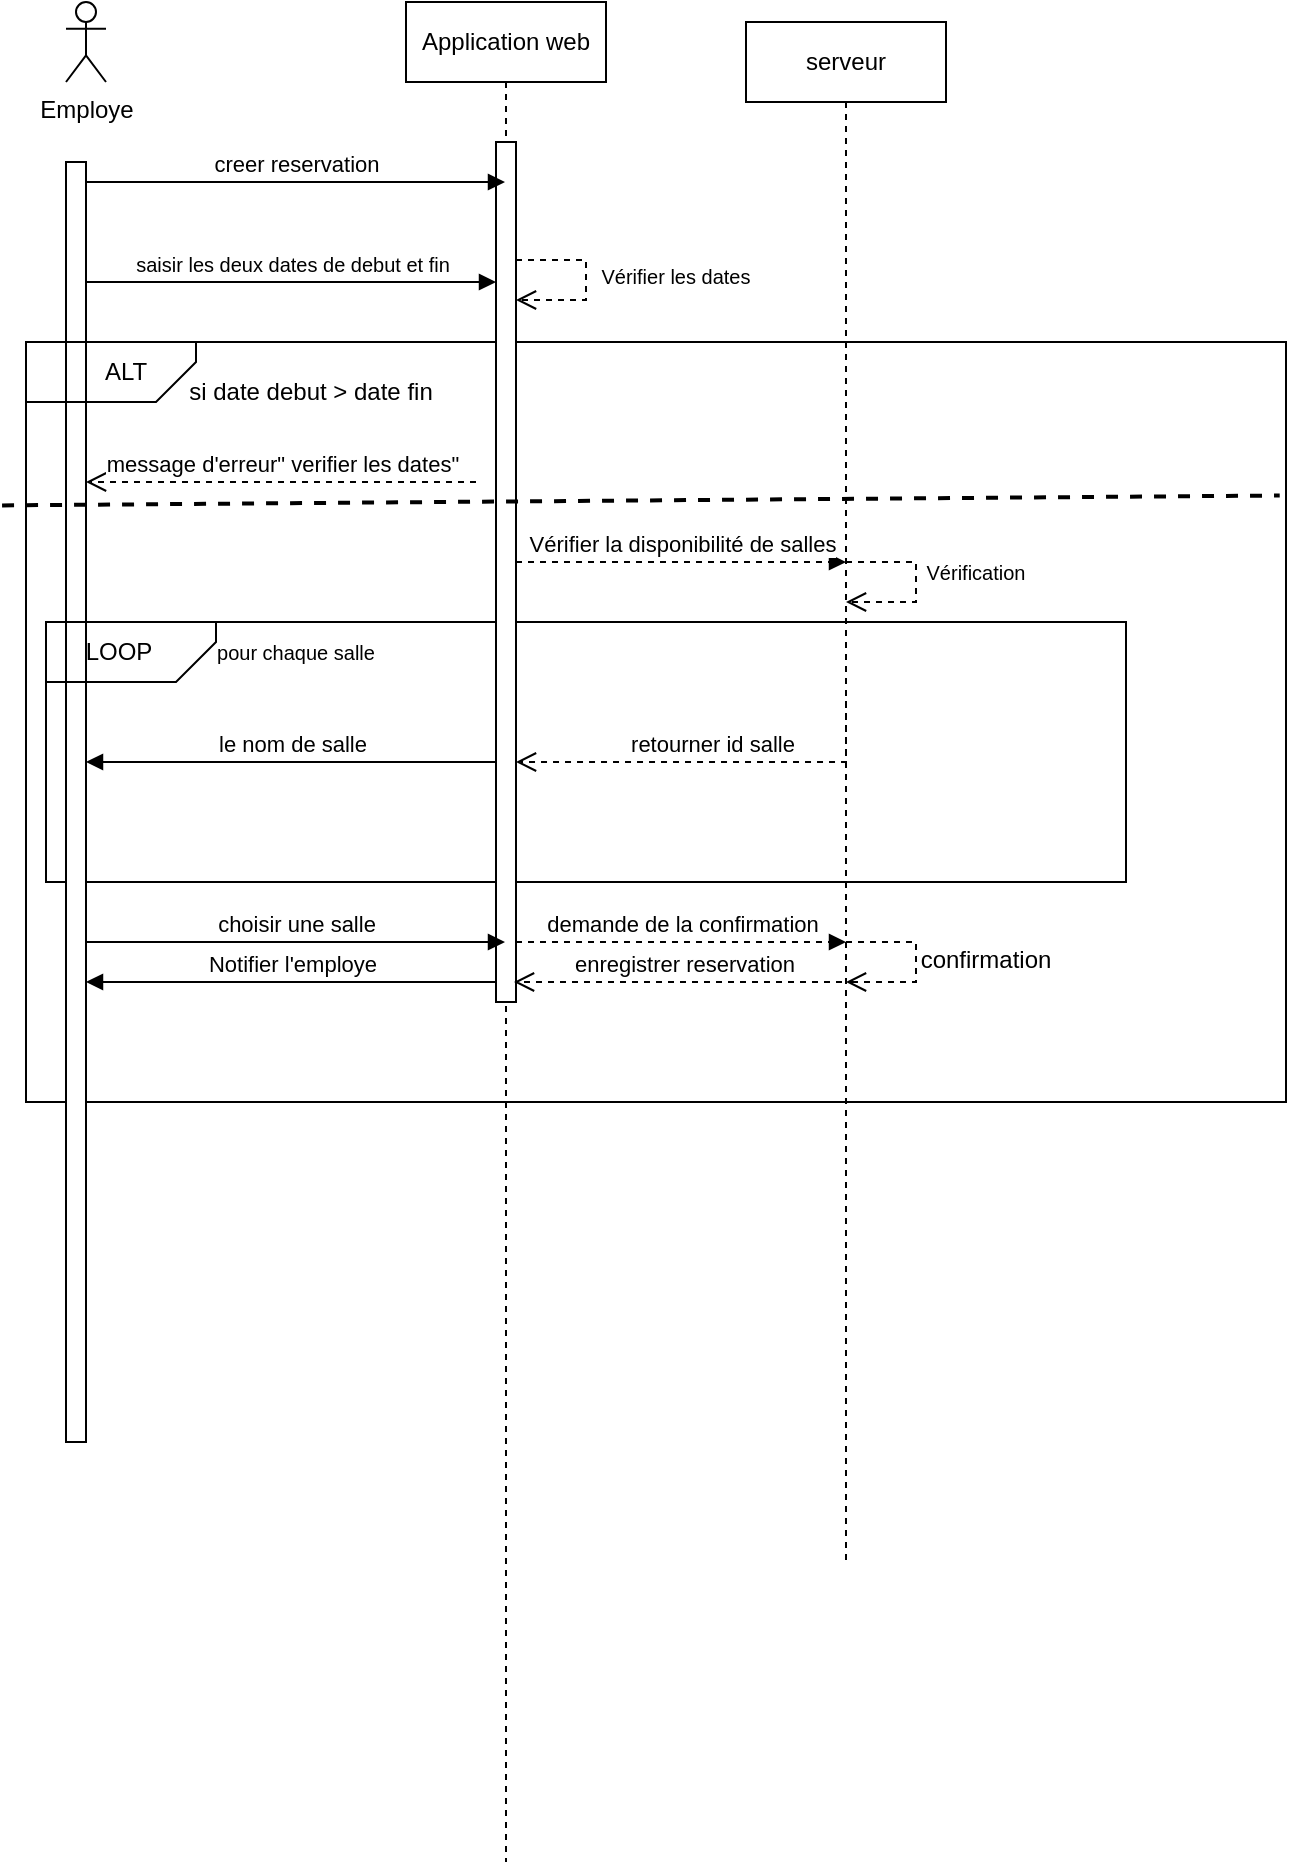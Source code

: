 <mxfile version="22.1.3" type="github">
  <diagram name="Page-1" id="2YBvvXClWsGukQMizWep">
    <mxGraphModel dx="1148" dy="1140" grid="1" gridSize="10" guides="1" tooltips="1" connect="1" arrows="1" fold="1" page="1" pageScale="1" pageWidth="850" pageHeight="1100" math="0" shadow="0">
      <root>
        <mxCell id="0" />
        <mxCell id="1" parent="0" />
        <mxCell id="_ahK6FNPwu4HrEPc3qoL-10" value="" style="html=1;whiteSpace=wrap;fillColor=none;" vertex="1" parent="1">
          <mxGeometry x="100" y="200" width="630" height="380" as="geometry" />
        </mxCell>
        <mxCell id="_ahK6FNPwu4HrEPc3qoL-32" value="" style="rounded=0;whiteSpace=wrap;html=1;fillColor=none;" vertex="1" parent="1">
          <mxGeometry x="110" y="340" width="540" height="130" as="geometry" />
        </mxCell>
        <mxCell id="aM9ryv3xv72pqoxQDRHE-1" value="Application web" style="shape=umlLifeline;perimeter=lifelinePerimeter;whiteSpace=wrap;html=1;container=0;dropTarget=0;collapsible=0;recursiveResize=0;outlineConnect=0;portConstraint=eastwest;newEdgeStyle={&quot;edgeStyle&quot;:&quot;elbowEdgeStyle&quot;,&quot;elbow&quot;:&quot;vertical&quot;,&quot;curved&quot;:0,&quot;rounded&quot;:0};" parent="1" vertex="1">
          <mxGeometry x="290" y="30" width="100" height="930" as="geometry" />
        </mxCell>
        <mxCell id="aM9ryv3xv72pqoxQDRHE-2" value="" style="html=1;points=[];perimeter=orthogonalPerimeter;outlineConnect=0;targetShapes=umlLifeline;portConstraint=eastwest;newEdgeStyle={&quot;edgeStyle&quot;:&quot;elbowEdgeStyle&quot;,&quot;elbow&quot;:&quot;vertical&quot;,&quot;curved&quot;:0,&quot;rounded&quot;:0};" parent="aM9ryv3xv72pqoxQDRHE-1" vertex="1">
          <mxGeometry x="45" y="70" width="10" height="190" as="geometry" />
        </mxCell>
        <mxCell id="_ahK6FNPwu4HrEPc3qoL-2" value="" style="html=1;points=[];perimeter=orthogonalPerimeter;outlineConnect=0;targetShapes=umlLifeline;portConstraint=eastwest;newEdgeStyle={&quot;edgeStyle&quot;:&quot;elbowEdgeStyle&quot;,&quot;elbow&quot;:&quot;vertical&quot;,&quot;curved&quot;:0,&quot;rounded&quot;:0};" vertex="1" parent="aM9ryv3xv72pqoxQDRHE-1">
          <mxGeometry x="45" y="70" width="10" height="430" as="geometry" />
        </mxCell>
        <mxCell id="aM9ryv3xv72pqoxQDRHE-10" value="" style="html=1;verticalAlign=bottom;endArrow=open;dashed=1;endSize=8;edgeStyle=orthogonalEdgeStyle;elbow=vertical;rounded=0;" parent="aM9ryv3xv72pqoxQDRHE-1" source="_ahK6FNPwu4HrEPc3qoL-2" target="_ahK6FNPwu4HrEPc3qoL-2" edge="1">
          <mxGeometry relative="1" as="geometry">
            <mxPoint x="60.002" y="149.2" as="targetPoint" />
            <Array as="points">
              <mxPoint x="90" y="129" />
              <mxPoint x="90" y="149" />
            </Array>
            <mxPoint x="65.49" y="120" as="sourcePoint" />
          </mxGeometry>
        </mxCell>
        <mxCell id="aM9ryv3xv72pqoxQDRHE-5" value="serveur" style="shape=umlLifeline;perimeter=lifelinePerimeter;whiteSpace=wrap;html=1;container=0;dropTarget=0;collapsible=0;recursiveResize=0;outlineConnect=0;portConstraint=eastwest;newEdgeStyle={&quot;edgeStyle&quot;:&quot;elbowEdgeStyle&quot;,&quot;elbow&quot;:&quot;vertical&quot;,&quot;curved&quot;:0,&quot;rounded&quot;:0};" parent="1" vertex="1">
          <mxGeometry x="460" y="40" width="100" height="770" as="geometry" />
        </mxCell>
        <mxCell id="aM9ryv3xv72pqoxQDRHE-7" value="creer reservation" style="html=1;verticalAlign=bottom;endArrow=block;edgeStyle=elbowEdgeStyle;elbow=vertical;curved=0;rounded=0;" parent="1" target="aM9ryv3xv72pqoxQDRHE-1" edge="1">
          <mxGeometry relative="1" as="geometry">
            <mxPoint x="130" y="120" as="sourcePoint" />
            <Array as="points">
              <mxPoint x="215" y="120" />
            </Array>
            <mxPoint x="300" y="120" as="targetPoint" />
          </mxGeometry>
        </mxCell>
        <mxCell id="aM9ryv3xv72pqoxQDRHE-8" value="enregistrer reservation" style="html=1;verticalAlign=bottom;endArrow=open;dashed=1;endSize=8;edgeStyle=elbowEdgeStyle;elbow=vertical;curved=0;rounded=0;" parent="1" edge="1">
          <mxGeometry relative="1" as="geometry">
            <mxPoint x="344" y="520" as="targetPoint" />
            <Array as="points">
              <mxPoint x="439" y="520" />
            </Array>
            <mxPoint x="514" y="520" as="sourcePoint" />
          </mxGeometry>
        </mxCell>
        <mxCell id="_ahK6FNPwu4HrEPc3qoL-1" value="Employe" style="shape=umlActor;verticalLabelPosition=bottom;verticalAlign=top;html=1;outlineConnect=0;" vertex="1" parent="1">
          <mxGeometry x="120" y="30" width="20" height="40" as="geometry" />
        </mxCell>
        <mxCell id="_ahK6FNPwu4HrEPc3qoL-3" value="" style="html=1;points=[];perimeter=orthogonalPerimeter;outlineConnect=0;targetShapes=umlLifeline;portConstraint=eastwest;newEdgeStyle={&quot;edgeStyle&quot;:&quot;elbowEdgeStyle&quot;,&quot;elbow&quot;:&quot;vertical&quot;,&quot;curved&quot;:0,&quot;rounded&quot;:0};" vertex="1" parent="1">
          <mxGeometry x="120" y="110" width="10" height="640" as="geometry" />
        </mxCell>
        <mxCell id="_ahK6FNPwu4HrEPc3qoL-4" value="&lt;font style=&quot;font-size: 10px;&quot;&gt;saisir les deux dates de debut et fin&lt;br&gt;&lt;/font&gt;" style="html=1;verticalAlign=bottom;endArrow=block;edgeStyle=elbowEdgeStyle;elbow=vertical;curved=0;rounded=0;" edge="1" parent="1" source="_ahK6FNPwu4HrEPc3qoL-3" target="_ahK6FNPwu4HrEPc3qoL-2">
          <mxGeometry relative="1" as="geometry">
            <mxPoint x="210" y="170" as="sourcePoint" />
            <Array as="points">
              <mxPoint x="255" y="170" />
            </Array>
            <mxPoint x="320" y="170" as="targetPoint" />
          </mxGeometry>
        </mxCell>
        <mxCell id="_ahK6FNPwu4HrEPc3qoL-9" value="&lt;font style=&quot;font-size: 10px;&quot;&gt;Vérifier les dates&lt;/font&gt;" style="text;strokeColor=none;align=center;fillColor=none;html=1;verticalAlign=middle;whiteSpace=wrap;rounded=0;" vertex="1" parent="1">
          <mxGeometry x="360" y="152" width="130" height="30" as="geometry" />
        </mxCell>
        <mxCell id="_ahK6FNPwu4HrEPc3qoL-11" value="" style="verticalLabelPosition=bottom;verticalAlign=top;html=1;shape=card;whiteSpace=wrap;size=20;arcSize=12;direction=west;fillColor=none;" vertex="1" parent="1">
          <mxGeometry x="100" y="200" width="85" height="30" as="geometry" />
        </mxCell>
        <mxCell id="_ahK6FNPwu4HrEPc3qoL-12" value="ALT" style="text;strokeColor=none;align=center;fillColor=none;html=1;verticalAlign=middle;whiteSpace=wrap;rounded=0;" vertex="1" parent="1">
          <mxGeometry x="120" y="200" width="60" height="30" as="geometry" />
        </mxCell>
        <mxCell id="_ahK6FNPwu4HrEPc3qoL-13" value="si date debut &amp;gt; date fin" style="text;strokeColor=none;align=center;fillColor=none;html=1;verticalAlign=middle;whiteSpace=wrap;rounded=0;" vertex="1" parent="1">
          <mxGeometry x="175" y="210" width="135" height="30" as="geometry" />
        </mxCell>
        <mxCell id="_ahK6FNPwu4HrEPc3qoL-14" value="message d&#39;erreur&quot; verifier les dates&quot;" style="html=1;verticalAlign=bottom;endArrow=open;dashed=1;endSize=8;edgeStyle=elbowEdgeStyle;elbow=vertical;curved=0;rounded=0;" edge="1" parent="1">
          <mxGeometry relative="1" as="geometry">
            <mxPoint x="130" y="270" as="targetPoint" />
            <Array as="points">
              <mxPoint x="235" y="270" />
            </Array>
            <mxPoint x="325" y="270" as="sourcePoint" />
          </mxGeometry>
        </mxCell>
        <mxCell id="_ahK6FNPwu4HrEPc3qoL-20" value="Vérifier la disponibilité de salles" style="html=1;verticalAlign=bottom;endArrow=block;edgeStyle=elbowEdgeStyle;elbow=horizontal;curved=0;rounded=0;dashed=1;" edge="1" parent="1" source="_ahK6FNPwu4HrEPc3qoL-2">
          <mxGeometry relative="1" as="geometry">
            <mxPoint x="340" y="310" as="sourcePoint" />
            <Array as="points">
              <mxPoint x="425" y="310" />
            </Array>
            <mxPoint x="510" y="310" as="targetPoint" />
          </mxGeometry>
        </mxCell>
        <mxCell id="_ahK6FNPwu4HrEPc3qoL-27" value="" style="html=1;verticalAlign=bottom;endArrow=open;dashed=1;endSize=8;edgeStyle=orthogonalEdgeStyle;elbow=vertical;rounded=0;" edge="1" parent="1">
          <mxGeometry relative="1" as="geometry">
            <mxPoint x="510" y="330" as="targetPoint" />
            <Array as="points">
              <mxPoint x="545" y="310" />
              <mxPoint x="545" y="330" />
            </Array>
            <mxPoint x="510" y="310" as="sourcePoint" />
          </mxGeometry>
        </mxCell>
        <mxCell id="_ahK6FNPwu4HrEPc3qoL-28" value="&lt;font style=&quot;font-size: 10px;&quot;&gt;Vérification&lt;br&gt;&lt;/font&gt;" style="text;strokeColor=none;align=center;fillColor=none;html=1;verticalAlign=middle;whiteSpace=wrap;rounded=0;" vertex="1" parent="1">
          <mxGeometry x="510" y="300" width="130" height="30" as="geometry" />
        </mxCell>
        <mxCell id="_ahK6FNPwu4HrEPc3qoL-31" value="" style="endArrow=none;dashed=1;html=1;rounded=0;exitX=-0.019;exitY=0.215;exitDx=0;exitDy=0;exitPerimeter=0;entryX=0.995;entryY=0.202;entryDx=0;entryDy=0;entryPerimeter=0;shadow=0;strokeWidth=2;" edge="1" parent="1" source="_ahK6FNPwu4HrEPc3qoL-10" target="_ahK6FNPwu4HrEPc3qoL-10">
          <mxGeometry width="50" height="50" relative="1" as="geometry">
            <mxPoint x="500" y="530" as="sourcePoint" />
            <mxPoint x="550" y="480" as="targetPoint" />
          </mxGeometry>
        </mxCell>
        <mxCell id="_ahK6FNPwu4HrEPc3qoL-37" value="" style="verticalLabelPosition=bottom;verticalAlign=top;html=1;shape=card;whiteSpace=wrap;size=20;arcSize=12;direction=west;fillColor=none;" vertex="1" parent="1">
          <mxGeometry x="110" y="340" width="85" height="30" as="geometry" />
        </mxCell>
        <mxCell id="_ahK6FNPwu4HrEPc3qoL-39" value="LOOP " style="text;strokeColor=none;align=center;fillColor=none;html=1;verticalAlign=middle;whiteSpace=wrap;rounded=0;" vertex="1" parent="1">
          <mxGeometry x="110" y="340" width="72.5" height="30" as="geometry" />
        </mxCell>
        <mxCell id="_ahK6FNPwu4HrEPc3qoL-41" value="&lt;font style=&quot;font-size: 10px;&quot;&gt;pour chaque salle&lt;/font&gt;" style="text;strokeColor=none;align=center;fillColor=none;html=1;verticalAlign=middle;whiteSpace=wrap;rounded=0;" vertex="1" parent="1">
          <mxGeometry x="185" y="340" width="100" height="30" as="geometry" />
        </mxCell>
        <mxCell id="_ahK6FNPwu4HrEPc3qoL-49" value="le nom de salle" style="html=1;verticalAlign=bottom;endArrow=block;edgeStyle=elbowEdgeStyle;elbow=vertical;curved=0;rounded=0;" edge="1" parent="1">
          <mxGeometry relative="1" as="geometry">
            <mxPoint x="335" y="410.001" as="sourcePoint" />
            <Array as="points" />
            <mxPoint x="130" y="410.001" as="targetPoint" />
          </mxGeometry>
        </mxCell>
        <mxCell id="_ahK6FNPwu4HrEPc3qoL-46" value="retourner id salle" style="html=1;verticalAlign=bottom;endArrow=open;dashed=1;endSize=8;edgeStyle=elbowEdgeStyle;elbow=vertical;curved=0;rounded=0;" edge="1" parent="1" target="_ahK6FNPwu4HrEPc3qoL-2">
          <mxGeometry relative="1" as="geometry">
            <mxPoint x="350" y="379" as="targetPoint" />
            <Array as="points">
              <mxPoint x="380" y="410" />
              <mxPoint x="380" y="400" />
              <mxPoint x="340" y="379" />
            </Array>
            <mxPoint x="510" y="379.49" as="sourcePoint" />
          </mxGeometry>
        </mxCell>
        <mxCell id="_ahK6FNPwu4HrEPc3qoL-56" value="choisir une salle" style="html=1;verticalAlign=bottom;endArrow=block;edgeStyle=elbowEdgeStyle;elbow=vertical;curved=0;rounded=0;" edge="1" parent="1" target="aM9ryv3xv72pqoxQDRHE-1">
          <mxGeometry relative="1" as="geometry">
            <mxPoint x="130" y="500" as="sourcePoint" />
            <Array as="points">
              <mxPoint x="215" y="500" />
            </Array>
            <mxPoint x="300" y="500" as="targetPoint" />
          </mxGeometry>
        </mxCell>
        <mxCell id="_ahK6FNPwu4HrEPc3qoL-61" value="demande de la confirmation" style="html=1;verticalAlign=bottom;endArrow=block;edgeStyle=elbowEdgeStyle;elbow=vertical;curved=0;rounded=0;dashed=1;" edge="1" parent="1" source="_ahK6FNPwu4HrEPc3qoL-2">
          <mxGeometry relative="1" as="geometry">
            <mxPoint x="350" y="500" as="sourcePoint" />
            <Array as="points">
              <mxPoint x="425" y="500" />
            </Array>
            <mxPoint x="510" y="500" as="targetPoint" />
          </mxGeometry>
        </mxCell>
        <mxCell id="_ahK6FNPwu4HrEPc3qoL-64" value="" style="html=1;verticalAlign=bottom;endArrow=open;dashed=1;endSize=8;edgeStyle=orthogonalEdgeStyle;elbow=vertical;rounded=0;" edge="1" parent="1">
          <mxGeometry relative="1" as="geometry">
            <mxPoint x="510" y="520" as="targetPoint" />
            <Array as="points">
              <mxPoint x="545" y="500" />
              <mxPoint x="545" y="520" />
            </Array>
            <mxPoint x="510" y="500" as="sourcePoint" />
          </mxGeometry>
        </mxCell>
        <mxCell id="_ahK6FNPwu4HrEPc3qoL-67" value="confirmation&lt;font style=&quot;font-size: 10px;&quot;&gt;&lt;br&gt;&lt;/font&gt;" style="text;strokeColor=none;align=center;fillColor=none;html=1;verticalAlign=middle;whiteSpace=wrap;rounded=0;" vertex="1" parent="1">
          <mxGeometry x="515" y="494" width="130" height="30" as="geometry" />
        </mxCell>
        <mxCell id="_ahK6FNPwu4HrEPc3qoL-70" value="Notifier l&#39;employe" style="html=1;verticalAlign=bottom;endArrow=block;edgeStyle=elbowEdgeStyle;elbow=vertical;curved=0;rounded=0;" edge="1" parent="1" source="_ahK6FNPwu4HrEPc3qoL-2" target="_ahK6FNPwu4HrEPc3qoL-3">
          <mxGeometry relative="1" as="geometry">
            <mxPoint x="325" y="520" as="sourcePoint" />
            <Array as="points">
              <mxPoint x="250" y="520" />
            </Array>
            <mxPoint x="160" y="520" as="targetPoint" />
          </mxGeometry>
        </mxCell>
      </root>
    </mxGraphModel>
  </diagram>
</mxfile>
